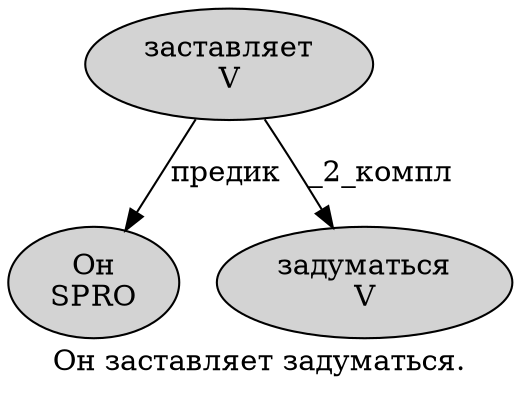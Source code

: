 digraph SENTENCE_789 {
	graph [label="Он заставляет задуматься."]
	node [style=filled]
		0 [label="Он
SPRO" color="" fillcolor=lightgray penwidth=1 shape=ellipse]
		1 [label="заставляет
V" color="" fillcolor=lightgray penwidth=1 shape=ellipse]
		2 [label="задуматься
V" color="" fillcolor=lightgray penwidth=1 shape=ellipse]
			1 -> 0 [label="предик"]
			1 -> 2 [label="_2_компл"]
}